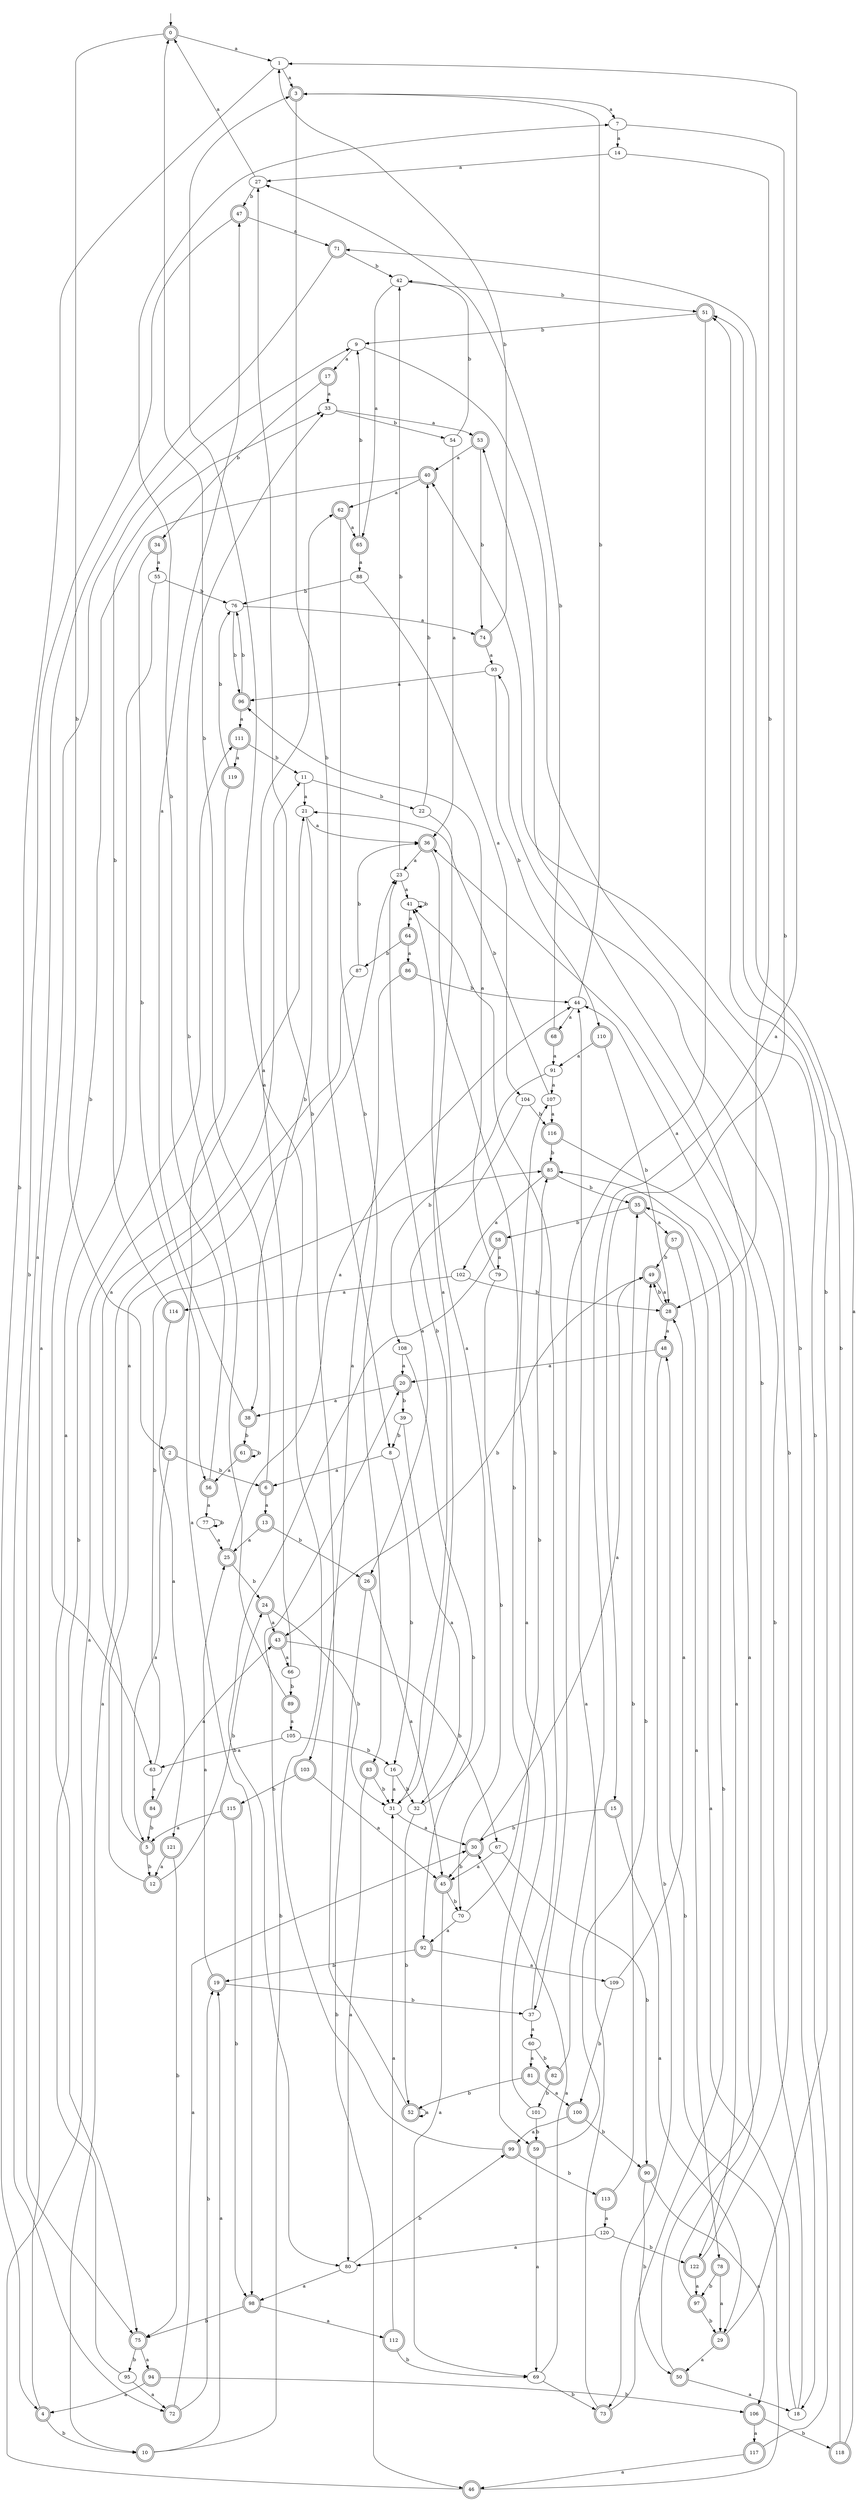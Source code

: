 digraph RandomDFA {
  __start0 [label="", shape=none];
  __start0 -> 0 [label=""];
  0 [shape=circle] [shape=doublecircle]
  0 -> 1 [label="a"]
  0 -> 2 [label="b"]
  1
  1 -> 3 [label="a"]
  1 -> 4 [label="b"]
  2 [shape=doublecircle]
  2 -> 5 [label="a"]
  2 -> 6 [label="b"]
  3 [shape=doublecircle]
  3 -> 7 [label="a"]
  3 -> 8 [label="b"]
  4 [shape=doublecircle]
  4 -> 9 [label="a"]
  4 -> 10 [label="b"]
  5 [shape=doublecircle]
  5 -> 11 [label="a"]
  5 -> 12 [label="b"]
  6 [shape=doublecircle]
  6 -> 13 [label="a"]
  6 -> 0 [label="b"]
  7
  7 -> 14 [label="a"]
  7 -> 15 [label="b"]
  8
  8 -> 6 [label="a"]
  8 -> 16 [label="b"]
  9
  9 -> 17 [label="a"]
  9 -> 18 [label="b"]
  10 [shape=doublecircle]
  10 -> 19 [label="a"]
  10 -> 20 [label="b"]
  11
  11 -> 21 [label="a"]
  11 -> 22 [label="b"]
  12 [shape=doublecircle]
  12 -> 23 [label="a"]
  12 -> 24 [label="b"]
  13 [shape=doublecircle]
  13 -> 25 [label="a"]
  13 -> 26 [label="b"]
  14
  14 -> 27 [label="a"]
  14 -> 28 [label="b"]
  15 [shape=doublecircle]
  15 -> 29 [label="a"]
  15 -> 30 [label="b"]
  16
  16 -> 31 [label="a"]
  16 -> 32 [label="b"]
  17 [shape=doublecircle]
  17 -> 33 [label="a"]
  17 -> 34 [label="b"]
  18
  18 -> 35 [label="a"]
  18 -> 36 [label="b"]
  19 [shape=doublecircle]
  19 -> 25 [label="a"]
  19 -> 37 [label="b"]
  20 [shape=doublecircle]
  20 -> 38 [label="a"]
  20 -> 39 [label="b"]
  21
  21 -> 36 [label="a"]
  21 -> 38 [label="b"]
  22
  22 -> 31 [label="a"]
  22 -> 40 [label="b"]
  23
  23 -> 41 [label="a"]
  23 -> 42 [label="b"]
  24 [shape=doublecircle]
  24 -> 43 [label="a"]
  24 -> 31 [label="b"]
  25 [shape=doublecircle]
  25 -> 44 [label="a"]
  25 -> 24 [label="b"]
  26 [shape=doublecircle]
  26 -> 45 [label="a"]
  26 -> 46 [label="b"]
  27
  27 -> 0 [label="a"]
  27 -> 47 [label="b"]
  28 [shape=doublecircle]
  28 -> 48 [label="a"]
  28 -> 49 [label="b"]
  29 [shape=doublecircle]
  29 -> 50 [label="a"]
  29 -> 51 [label="b"]
  30 [shape=doublecircle]
  30 -> 49 [label="a"]
  30 -> 45 [label="b"]
  31
  31 -> 30 [label="a"]
  31 -> 23 [label="b"]
  32
  32 -> 41 [label="a"]
  32 -> 52 [label="b"]
  33
  33 -> 53 [label="a"]
  33 -> 54 [label="b"]
  34 [shape=doublecircle]
  34 -> 55 [label="a"]
  34 -> 56 [label="b"]
  35 [shape=doublecircle]
  35 -> 57 [label="a"]
  35 -> 58 [label="b"]
  36 [shape=doublecircle]
  36 -> 23 [label="a"]
  36 -> 59 [label="b"]
  37
  37 -> 60 [label="a"]
  37 -> 41 [label="b"]
  38 [shape=doublecircle]
  38 -> 47 [label="a"]
  38 -> 61 [label="b"]
  39
  39 -> 32 [label="a"]
  39 -> 8 [label="b"]
  40 [shape=doublecircle]
  40 -> 62 [label="a"]
  40 -> 63 [label="b"]
  41
  41 -> 64 [label="a"]
  41 -> 41 [label="b"]
  42
  42 -> 65 [label="a"]
  42 -> 51 [label="b"]
  43 [shape=doublecircle]
  43 -> 66 [label="a"]
  43 -> 67 [label="b"]
  44
  44 -> 68 [label="a"]
  44 -> 3 [label="b"]
  45 [shape=doublecircle]
  45 -> 69 [label="a"]
  45 -> 70 [label="b"]
  46 [shape=doublecircle]
  46 -> 21 [label="a"]
  46 -> 48 [label="b"]
  47 [shape=doublecircle]
  47 -> 71 [label="a"]
  47 -> 72 [label="b"]
  48 [shape=doublecircle]
  48 -> 20 [label="a"]
  48 -> 73 [label="b"]
  49 [shape=doublecircle]
  49 -> 28 [label="a"]
  49 -> 43 [label="b"]
  50 [shape=doublecircle]
  50 -> 18 [label="a"]
  50 -> 53 [label="b"]
  51 [shape=doublecircle]
  51 -> 37 [label="a"]
  51 -> 9 [label="b"]
  52 [shape=doublecircle]
  52 -> 52 [label="a"]
  52 -> 27 [label="b"]
  53 [shape=doublecircle]
  53 -> 40 [label="a"]
  53 -> 74 [label="b"]
  54
  54 -> 36 [label="a"]
  54 -> 42 [label="b"]
  55
  55 -> 75 [label="a"]
  55 -> 76 [label="b"]
  56 [shape=doublecircle]
  56 -> 77 [label="a"]
  56 -> 7 [label="b"]
  57 [shape=doublecircle]
  57 -> 78 [label="a"]
  57 -> 49 [label="b"]
  58 [shape=doublecircle]
  58 -> 79 [label="a"]
  58 -> 80 [label="b"]
  59 [shape=doublecircle]
  59 -> 69 [label="a"]
  59 -> 49 [label="b"]
  60
  60 -> 81 [label="a"]
  60 -> 82 [label="b"]
  61 [shape=doublecircle]
  61 -> 56 [label="a"]
  61 -> 61 [label="b"]
  62 [shape=doublecircle]
  62 -> 65 [label="a"]
  62 -> 83 [label="b"]
  63
  63 -> 84 [label="a"]
  63 -> 85 [label="b"]
  64 [shape=doublecircle]
  64 -> 86 [label="a"]
  64 -> 87 [label="b"]
  65 [shape=doublecircle]
  65 -> 88 [label="a"]
  65 -> 9 [label="b"]
  66
  66 -> 62 [label="a"]
  66 -> 89 [label="b"]
  67
  67 -> 45 [label="a"]
  67 -> 90 [label="b"]
  68 [shape=doublecircle]
  68 -> 91 [label="a"]
  68 -> 27 [label="b"]
  69
  69 -> 30 [label="a"]
  69 -> 73 [label="b"]
  70
  70 -> 92 [label="a"]
  70 -> 85 [label="b"]
  71 [shape=doublecircle]
  71 -> 75 [label="a"]
  71 -> 42 [label="b"]
  72 [shape=doublecircle]
  72 -> 30 [label="a"]
  72 -> 19 [label="b"]
  73 [shape=doublecircle]
  73 -> 44 [label="a"]
  73 -> 85 [label="b"]
  74 [shape=doublecircle]
  74 -> 93 [label="a"]
  74 -> 1 [label="b"]
  75 [shape=doublecircle]
  75 -> 94 [label="a"]
  75 -> 95 [label="b"]
  76
  76 -> 74 [label="a"]
  76 -> 96 [label="b"]
  77
  77 -> 25 [label="a"]
  77 -> 77 [label="b"]
  78 [shape=doublecircle]
  78 -> 29 [label="a"]
  78 -> 97 [label="b"]
  79
  79 -> 96 [label="a"]
  79 -> 70 [label="b"]
  80
  80 -> 98 [label="a"]
  80 -> 99 [label="b"]
  81 [shape=doublecircle]
  81 -> 100 [label="a"]
  81 -> 52 [label="b"]
  82 [shape=doublecircle]
  82 -> 1 [label="a"]
  82 -> 101 [label="b"]
  83 [shape=doublecircle]
  83 -> 80 [label="a"]
  83 -> 31 [label="b"]
  84 [shape=doublecircle]
  84 -> 43 [label="a"]
  84 -> 5 [label="b"]
  85 [shape=doublecircle]
  85 -> 102 [label="a"]
  85 -> 35 [label="b"]
  86 [shape=doublecircle]
  86 -> 103 [label="a"]
  86 -> 44 [label="b"]
  87
  87 -> 10 [label="a"]
  87 -> 36 [label="b"]
  88
  88 -> 104 [label="a"]
  88 -> 76 [label="b"]
  89 [shape=doublecircle]
  89 -> 105 [label="a"]
  89 -> 33 [label="b"]
  90 [shape=doublecircle]
  90 -> 106 [label="a"]
  90 -> 50 [label="b"]
  91
  91 -> 107 [label="a"]
  91 -> 108 [label="b"]
  92 [shape=doublecircle]
  92 -> 109 [label="a"]
  92 -> 19 [label="b"]
  93
  93 -> 96 [label="a"]
  93 -> 110 [label="b"]
  94 [shape=doublecircle]
  94 -> 4 [label="a"]
  94 -> 106 [label="b"]
  95
  95 -> 72 [label="a"]
  95 -> 111 [label="b"]
  96 [shape=doublecircle]
  96 -> 111 [label="a"]
  96 -> 76 [label="b"]
  97 [shape=doublecircle]
  97 -> 44 [label="a"]
  97 -> 29 [label="b"]
  98 [shape=doublecircle]
  98 -> 112 [label="a"]
  98 -> 75 [label="b"]
  99 [shape=doublecircle]
  99 -> 3 [label="a"]
  99 -> 113 [label="b"]
  100 [shape=doublecircle]
  100 -> 99 [label="a"]
  100 -> 90 [label="b"]
  101
  101 -> 107 [label="a"]
  101 -> 59 [label="b"]
  102
  102 -> 114 [label="a"]
  102 -> 28 [label="b"]
  103 [shape=doublecircle]
  103 -> 45 [label="a"]
  103 -> 115 [label="b"]
  104
  104 -> 26 [label="a"]
  104 -> 116 [label="b"]
  105
  105 -> 63 [label="a"]
  105 -> 16 [label="b"]
  106 [shape=doublecircle]
  106 -> 117 [label="a"]
  106 -> 118 [label="b"]
  107
  107 -> 116 [label="a"]
  107 -> 21 [label="b"]
  108
  108 -> 20 [label="a"]
  108 -> 92 [label="b"]
  109
  109 -> 28 [label="a"]
  109 -> 100 [label="b"]
  110 [shape=doublecircle]
  110 -> 91 [label="a"]
  110 -> 28 [label="b"]
  111 [shape=doublecircle]
  111 -> 119 [label="a"]
  111 -> 11 [label="b"]
  112 [shape=doublecircle]
  112 -> 31 [label="a"]
  112 -> 69 [label="b"]
  113 [shape=doublecircle]
  113 -> 120 [label="a"]
  113 -> 35 [label="b"]
  114 [shape=doublecircle]
  114 -> 121 [label="a"]
  114 -> 33 [label="b"]
  115 [shape=doublecircle]
  115 -> 5 [label="a"]
  115 -> 98 [label="b"]
  116 [shape=doublecircle]
  116 -> 122 [label="a"]
  116 -> 85 [label="b"]
  117 [shape=doublecircle]
  117 -> 46 [label="a"]
  117 -> 40 [label="b"]
  118 [shape=doublecircle]
  118 -> 71 [label="a"]
  118 -> 51 [label="b"]
  119 [shape=doublecircle]
  119 -> 98 [label="a"]
  119 -> 76 [label="b"]
  120
  120 -> 80 [label="a"]
  120 -> 122 [label="b"]
  121 [shape=doublecircle]
  121 -> 12 [label="a"]
  121 -> 75 [label="b"]
  122 [shape=doublecircle]
  122 -> 97 [label="a"]
  122 -> 93 [label="b"]
}
